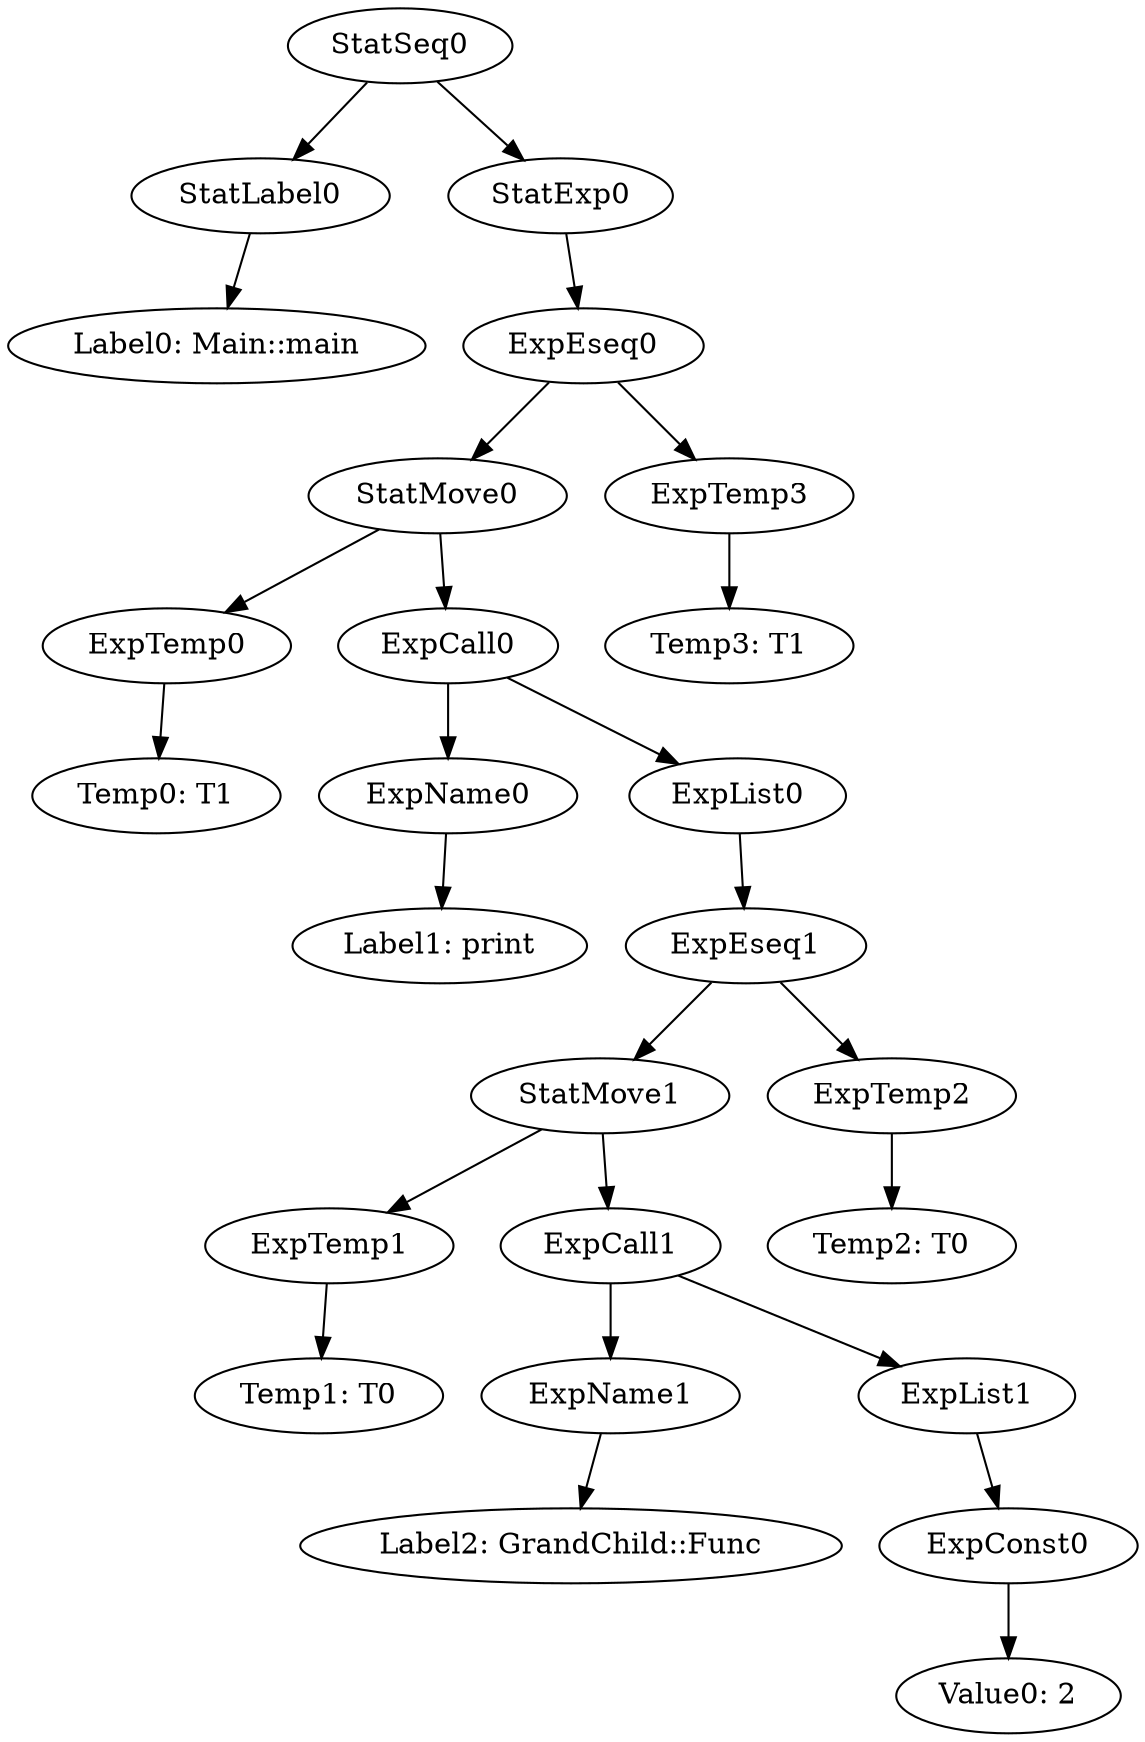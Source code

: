 digraph {
	ordering = out;
	ExpEseq0 -> StatMove0;
	ExpEseq0 -> ExpTemp3;
	ExpTemp2 -> "Temp2: T0";
	ExpEseq1 -> StatMove1;
	ExpEseq1 -> ExpTemp2;
	ExpConst0 -> "Value0: 2";
	StatMove0 -> ExpTemp0;
	StatMove0 -> ExpCall0;
	ExpList0 -> ExpEseq1;
	ExpCall1 -> ExpName1;
	ExpCall1 -> ExpList1;
	StatExp0 -> ExpEseq0;
	ExpTemp0 -> "Temp0: T1";
	ExpTemp3 -> "Temp3: T1";
	StatSeq0 -> StatLabel0;
	StatSeq0 -> StatExp0;
	StatLabel0 -> "Label0: Main::main";
	ExpName0 -> "Label1: print";
	ExpCall0 -> ExpName0;
	ExpCall0 -> ExpList0;
	ExpTemp1 -> "Temp1: T0";
	ExpList1 -> ExpConst0;
	StatMove1 -> ExpTemp1;
	StatMove1 -> ExpCall1;
	ExpName1 -> "Label2: GrandChild::Func";
}

